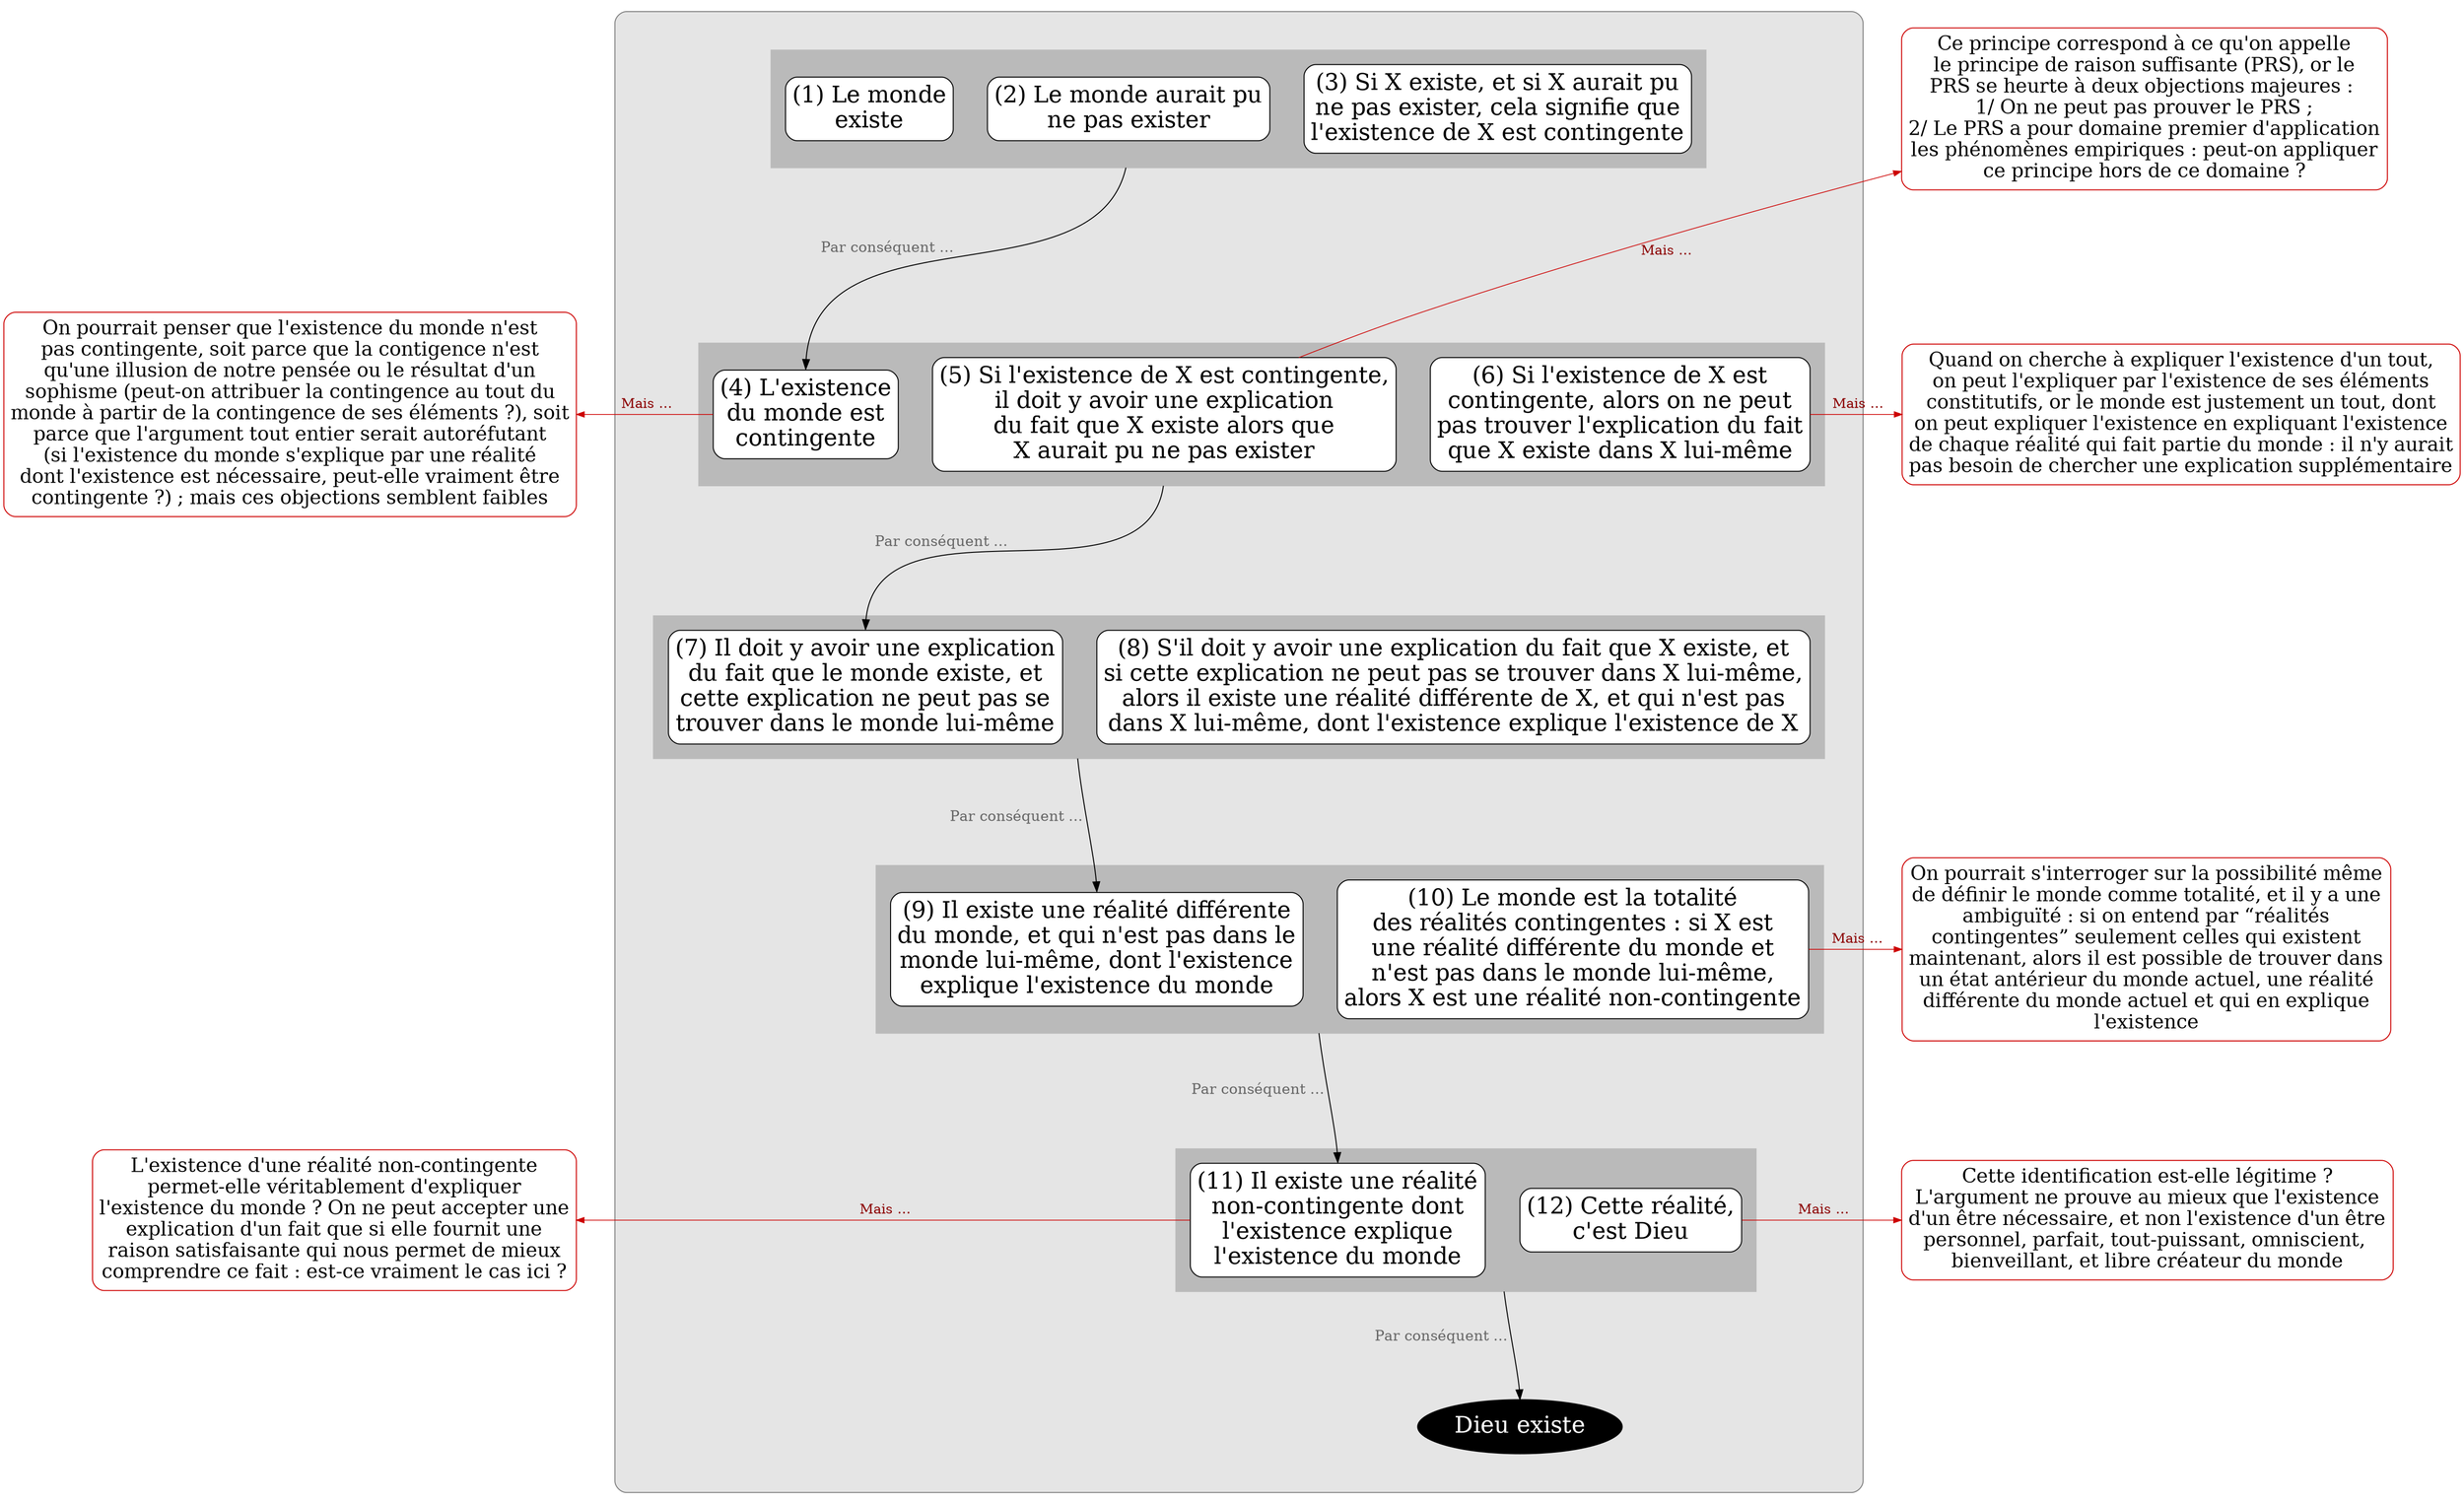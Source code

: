 digraph G {
splines=true
newrank=true
compound=true


node[color=red3, style="rounded, filled", shape="box", fillcolor=white, penwidth=1, fontcolor=black, fontsize=20, margin=0.1]
o1[label="On pourrait penser que l'existence du monde n'est
pas contingente, soit parce que la contigence n'est
qu'une illusion de notre pensée ou le résultat d'un
sophisme (peut-on attribuer la contingence au tout du
monde à partir de la contingence de ses éléments ?), soit
parce que l'argument tout entier serait autoréfutant
(si l'existence du monde s'explique par une réalité
dont l'existence est nécessaire, peut-elle vraiment être
contingente ?) ; mais ces objections semblent faibles"]

o11[label="L'existence d'une réalité non-contingente
permet-elle véritablement d'expliquer
l'existence du monde ? On ne peut accepter une
explication d'un fait que si elle fournit une
raison satisfaisante qui nous permet de mieux
comprendre ce fait : est-ce vraiment le cas ici ?"]

node[shape=box, fillcolor=white, style="filled,rounded", color=black, fontsize=24, penwidth=1,fontcolor=black, margin=0.1]
edge[minlen=2,color=red3, penwidth=0.8, arrowsize=0.8, label=" Mais …", fontcolor=red4,fontsize=14]
{rank=same;o1->p4[dir=back]}
{rank=same;o11->p11[dir=back]}


subgraph cluster_0 {
bgcolor=grey90
style=rounded
color=grey50
margin=40



node[shape=box, fillcolor=white, style="filled,rounded", color=black]
edge[label="",xlabel="Par conséquent … ",fontcolor=grey40;fontsize=15,minlen=3,color=black,penwidth=1, arrowsize=1]



subgraph cluster_1 {
style="box"
margin=15
bgcolor=grey73
color=grey73

p1[label="(1) Le monde
existe"]
p2[label="(2) Le monde aurait pu
ne pas exister"]
p3[label="(3) Si X existe, et si X aurait pu
ne pas exister, cela signifie que
l'existence de X est contingente"]
}


{rank=same;p1->p2->p3[style=invis,xlabel="",minlen=1]}

//p2:s->p3:n[ltail=cluster_1]
//p2:w->p3:n[ltail=cluster_1]
//p3[label="(3) Lemme 1"]

p2:s->p4:n[ltail=cluster_1]

subgraph cluster_2 {
style="box"
margin=15
bgcolor=grey73
color=grey73

p4[label="(4) L'existence
du monde est
contingente"]

p5[label="(5) Si l'existence de X est contingente,
il doit y avoir une explication
du fait que X existe alors que
X aurait pu ne pas exister"]

p6[label="(6) Si l'existence de X est
contingente, alors on ne peut
pas trouver l'explication du fait
que X existe dans X lui-même"]
}
{rank=same;p4->p5->p6[style=invis,xlabel="",minlen=1]}

p5:s->p7:n[ltail=cluster_2]


subgraph cluster_3 {
style="box"
margin=15
bgcolor=grey73
color=grey73
p7[label="(7) Il doit y avoir une explication
du fait que le monde existe, et
cette explication ne peut pas se
trouver dans le monde lui-même"]

p8[label="(8) S'il doit y avoir une explication du fait que X existe, et
si cette explication ne peut pas se trouver dans X lui-même,
alors il existe une réalité différente de X, et qui n'est pas
dans X lui-même, dont l'existence explique l'existence de X"]
}
{rank=same;p7->p8[style=invis,xlabel="",minlen=1]}

p8:w->p9:n[ltail=cluster_3]


subgraph cluster_4 {
style="box"
margin=15
bgcolor=grey73
color=grey73
p9[label="(9) Il existe une réalité différente
du monde, et qui n'est pas dans le
monde lui-même, dont l'existence
explique l'existence du monde"]
p10[label="(10) Le monde est la totalité
des réalités contingentes : si X est
une réalité différente du monde et
n'est pas dans le monde lui-même,
alors X est une réalité non-contingente"]
}
{rank=same;p9->p10[style=invis,xlabel="",minlen=1]}

p10:w->p11:n[ltail=cluster_4]

subgraph cluster_5 {
style="box"
margin=15
bgcolor=grey73
color=grey73
p11[label="(11) Il existe une réalité
non-contingente dont
l'existence explique
l'existence du monde"]
p12[label="(12) Cette réalité,
c'est Dieu"]
}
{rank=same;p11->p12[style=invis,xlabel="",minlen=1]}

p12:w->C:n[ltail=cluster_5]

C[label="Dieu existe",fillcolor=black, fontcolor=white, color=black, shape=ellipse]


}

node[color=red3, style="rounded, filled", shape="box", fillcolor=white, penwidth=1, fontcolor=black, fontsize=20, margin=0.1]
o5[label="Ce principe correspond à ce qu'on appelle
le principe de raison suffisante (PRS), or le
PRS se heurte à deux objections majeures : 
1/ On ne peut pas prouver le PRS ;
2/ Le PRS a pour domaine premier d'application
les phénomènes empiriques : peut-on appliquer
ce principe hors de ce domaine ?"]
o5->p5[dir=back]
{rank=same;p3->o5[style=invis]}
o6[label="Quand on cherche à expliquer l'existence d'un tout,
on peut l'expliquer par l'existence de ses éléments
constitutifs, or le monde est justement un tout, dont
on peut expliquer l'existence en expliquant l'existence
de chaque réalité qui fait partie du monde : il n'y aurait
pas besoin de chercher une explication supplémentaire"]
{rank=same;p6->o6}

o10[label="On pourrait s'interroger sur la possibilité même
de définir le monde comme totalité, et il y a une
ambiguïté : si on entend par “réalités
contingentes” seulement celles qui existent
maintenant, alors il est possible de trouver dans
un état antérieur du monde actuel, une réalité
différente du monde actuel et qui en explique
l'existence"]
{rank=same;p10->o10}

o12[label="Cette identification est-elle légitime ?
L'argument ne prouve au mieux que l'existence
d'un être nécessaire, et non l'existence d'un être
personnel, parfait, tout-puissant, omniscient, 
bienveillant, et libre créateur du monde"]
{rank=same;p12->o12}


}
